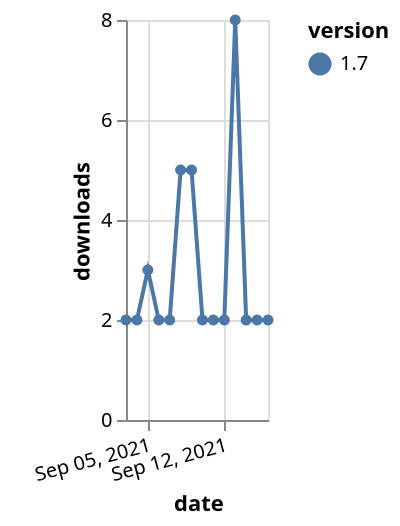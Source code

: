 {"$schema": "https://vega.github.io/schema/vega-lite/v5.json", "description": "A simple bar chart with embedded data.", "data": {"values": [{"date": "2021-09-03", "total": 4670, "delta": 2, "version": "1.7"}, {"date": "2021-09-04", "total": 4672, "delta": 2, "version": "1.7"}, {"date": "2021-09-05", "total": 4675, "delta": 3, "version": "1.7"}, {"date": "2021-09-06", "total": 4677, "delta": 2, "version": "1.7"}, {"date": "2021-09-07", "total": 4679, "delta": 2, "version": "1.7"}, {"date": "2021-09-08", "total": 4684, "delta": 5, "version": "1.7"}, {"date": "2021-09-09", "total": 4689, "delta": 5, "version": "1.7"}, {"date": "2021-09-10", "total": 4691, "delta": 2, "version": "1.7"}, {"date": "2021-09-11", "total": 4693, "delta": 2, "version": "1.7"}, {"date": "2021-09-12", "total": 4695, "delta": 2, "version": "1.7"}, {"date": "2021-09-13", "total": 4703, "delta": 8, "version": "1.7"}, {"date": "2021-09-14", "total": 4705, "delta": 2, "version": "1.7"}, {"date": "2021-09-15", "total": 4707, "delta": 2, "version": "1.7"}, {"date": "2021-09-16", "total": 4709, "delta": 2, "version": "1.7"}]}, "width": "container", "mark": {"type": "line", "point": {"filled": true}}, "encoding": {"x": {"field": "date", "type": "temporal", "timeUnit": "yearmonthdate", "title": "date", "axis": {"labelAngle": -15}}, "y": {"field": "delta", "type": "quantitative", "title": "downloads"}, "color": {"field": "version", "type": "nominal"}, "tooltip": {"field": "delta"}}}